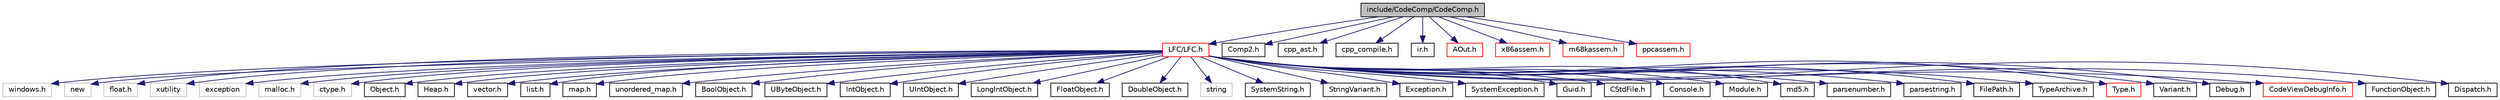 digraph G
{
  edge [fontname="Helvetica",fontsize="10",labelfontname="Helvetica",labelfontsize="10"];
  node [fontname="Helvetica",fontsize="10",shape=record];
  Node1 [label="include/CodeComp/CodeComp.h",height=0.2,width=0.4,color="black", fillcolor="grey75", style="filled" fontcolor="black"];
  Node1 -> Node2 [color="midnightblue",fontsize="10",style="solid",fontname="Helvetica"];
  Node2 [label="LFC/LFC.h",height=0.2,width=0.4,color="red", fillcolor="white", style="filled",URL="$_l_f_c_8h.html"];
  Node2 -> Node3 [color="midnightblue",fontsize="10",style="solid",fontname="Helvetica"];
  Node3 [label="windows.h",height=0.2,width=0.4,color="grey75", fillcolor="white", style="filled"];
  Node2 -> Node4 [color="midnightblue",fontsize="10",style="solid",fontname="Helvetica"];
  Node4 [label="new",height=0.2,width=0.4,color="grey75", fillcolor="white", style="filled"];
  Node2 -> Node5 [color="midnightblue",fontsize="10",style="solid",fontname="Helvetica"];
  Node5 [label="float.h",height=0.2,width=0.4,color="grey75", fillcolor="white", style="filled"];
  Node2 -> Node6 [color="midnightblue",fontsize="10",style="solid",fontname="Helvetica"];
  Node6 [label="xutility",height=0.2,width=0.4,color="grey75", fillcolor="white", style="filled"];
  Node2 -> Node7 [color="midnightblue",fontsize="10",style="solid",fontname="Helvetica"];
  Node7 [label="exception",height=0.2,width=0.4,color="grey75", fillcolor="white", style="filled"];
  Node2 -> Node8 [color="midnightblue",fontsize="10",style="solid",fontname="Helvetica"];
  Node8 [label="malloc.h",height=0.2,width=0.4,color="grey75", fillcolor="white", style="filled"];
  Node2 -> Node9 [color="midnightblue",fontsize="10",style="solid",fontname="Helvetica"];
  Node9 [label="ctype.h",height=0.2,width=0.4,color="grey75", fillcolor="white", style="filled"];
  Node2 -> Node10 [color="midnightblue",fontsize="10",style="solid",fontname="Helvetica"];
  Node10 [label="Object.h",height=0.2,width=0.4,color="black", fillcolor="white", style="filled",URL="$_object_8h.html"];
  Node2 -> Node11 [color="midnightblue",fontsize="10",style="solid",fontname="Helvetica"];
  Node11 [label="Heap.h",height=0.2,width=0.4,color="black", fillcolor="white", style="filled",URL="$_heap_8h.html"];
  Node2 -> Node12 [color="midnightblue",fontsize="10",style="solid",fontname="Helvetica"];
  Node12 [label="vector.h",height=0.2,width=0.4,color="black", fillcolor="white", style="filled",URL="$vector_8h.html"];
  Node2 -> Node13 [color="midnightblue",fontsize="10",style="solid",fontname="Helvetica"];
  Node13 [label="list.h",height=0.2,width=0.4,color="black", fillcolor="white", style="filled",URL="$list_8h.html"];
  Node2 -> Node14 [color="midnightblue",fontsize="10",style="solid",fontname="Helvetica"];
  Node14 [label="map.h",height=0.2,width=0.4,color="black", fillcolor="white", style="filled",URL="$map_8h.html"];
  Node2 -> Node15 [color="midnightblue",fontsize="10",style="solid",fontname="Helvetica"];
  Node15 [label="unordered_map.h",height=0.2,width=0.4,color="black", fillcolor="white", style="filled",URL="$unordered__map_8h.html"];
  Node2 -> Node16 [color="midnightblue",fontsize="10",style="solid",fontname="Helvetica"];
  Node16 [label="BoolObject.h",height=0.2,width=0.4,color="black", fillcolor="white", style="filled",URL="$_bool_object_8h.html"];
  Node2 -> Node17 [color="midnightblue",fontsize="10",style="solid",fontname="Helvetica"];
  Node17 [label="UByteObject.h",height=0.2,width=0.4,color="black", fillcolor="white", style="filled",URL="$_u_byte_object_8h.html"];
  Node2 -> Node18 [color="midnightblue",fontsize="10",style="solid",fontname="Helvetica"];
  Node18 [label="IntObject.h",height=0.2,width=0.4,color="black", fillcolor="white", style="filled",URL="$_int_object_8h.html"];
  Node2 -> Node19 [color="midnightblue",fontsize="10",style="solid",fontname="Helvetica"];
  Node19 [label="UIntObject.h",height=0.2,width=0.4,color="black", fillcolor="white", style="filled",URL="$_u_int_object_8h.html"];
  Node2 -> Node20 [color="midnightblue",fontsize="10",style="solid",fontname="Helvetica"];
  Node20 [label="LongIntObject.h",height=0.2,width=0.4,color="black", fillcolor="white", style="filled",URL="$_long_int_object_8h.html"];
  Node2 -> Node21 [color="midnightblue",fontsize="10",style="solid",fontname="Helvetica"];
  Node21 [label="FloatObject.h",height=0.2,width=0.4,color="black", fillcolor="white", style="filled",URL="$_float_object_8h.html"];
  Node2 -> Node22 [color="midnightblue",fontsize="10",style="solid",fontname="Helvetica"];
  Node22 [label="DoubleObject.h",height=0.2,width=0.4,color="black", fillcolor="white", style="filled",URL="$_double_object_8h.html"];
  Node2 -> Node23 [color="midnightblue",fontsize="10",style="solid",fontname="Helvetica"];
  Node23 [label="string",height=0.2,width=0.4,color="grey75", fillcolor="white", style="filled"];
  Node2 -> Node24 [color="midnightblue",fontsize="10",style="solid",fontname="Helvetica"];
  Node24 [label="SystemString.h",height=0.2,width=0.4,color="black", fillcolor="white", style="filled",URL="$_system_string_8h.html"];
  Node2 -> Node25 [color="midnightblue",fontsize="10",style="solid",fontname="Helvetica"];
  Node25 [label="StringVariant.h",height=0.2,width=0.4,color="black", fillcolor="white", style="filled",URL="$_string_variant_8h.html"];
  Node2 -> Node26 [color="midnightblue",fontsize="10",style="solid",fontname="Helvetica"];
  Node26 [label="Exception.h",height=0.2,width=0.4,color="black", fillcolor="white", style="filled",URL="$_exception_8h.html"];
  Node2 -> Node27 [color="midnightblue",fontsize="10",style="solid",fontname="Helvetica"];
  Node27 [label="SystemException.h",height=0.2,width=0.4,color="black", fillcolor="white", style="filled",URL="$_system_exception_8h.html"];
  Node2 -> Node28 [color="midnightblue",fontsize="10",style="solid",fontname="Helvetica"];
  Node28 [label="Guid.h",height=0.2,width=0.4,color="black", fillcolor="white", style="filled",URL="$_guid_8h.html"];
  Node2 -> Node29 [color="midnightblue",fontsize="10",style="solid",fontname="Helvetica"];
  Node29 [label="CStdFile.h",height=0.2,width=0.4,color="black", fillcolor="white", style="filled",URL="$_c_std_file_8h.html"];
  Node2 -> Node30 [color="midnightblue",fontsize="10",style="solid",fontname="Helvetica"];
  Node30 [label="Console.h",height=0.2,width=0.4,color="black", fillcolor="white", style="filled",URL="$_console_8h.html"];
  Node2 -> Node31 [color="midnightblue",fontsize="10",style="solid",fontname="Helvetica"];
  Node31 [label="Module.h",height=0.2,width=0.4,color="black", fillcolor="white", style="filled",URL="$_module_8h.html"];
  Node2 -> Node32 [color="midnightblue",fontsize="10",style="solid",fontname="Helvetica"];
  Node32 [label="md5.h",height=0.2,width=0.4,color="black", fillcolor="white", style="filled",URL="$md5_8h.html"];
  Node2 -> Node33 [color="midnightblue",fontsize="10",style="solid",fontname="Helvetica"];
  Node33 [label="parsenumber.h",height=0.2,width=0.4,color="black", fillcolor="white", style="filled",URL="$parsenumber_8h.html"];
  Node2 -> Node34 [color="midnightblue",fontsize="10",style="solid",fontname="Helvetica"];
  Node34 [label="parsestring.h",height=0.2,width=0.4,color="black", fillcolor="white", style="filled",URL="$parsestring_8h.html"];
  Node2 -> Node35 [color="midnightblue",fontsize="10",style="solid",fontname="Helvetica"];
  Node35 [label="FilePath.h",height=0.2,width=0.4,color="black", fillcolor="white", style="filled",URL="$_file_path_8h.html"];
  Node2 -> Node36 [color="midnightblue",fontsize="10",style="solid",fontname="Helvetica"];
  Node36 [label="TypeArchive.h",height=0.2,width=0.4,color="black", fillcolor="white", style="filled",URL="$_type_archive_8h.html"];
  Node2 -> Node37 [color="midnightblue",fontsize="10",style="solid",fontname="Helvetica"];
  Node37 [label="Type.h",height=0.2,width=0.4,color="red", fillcolor="white", style="filled",URL="$_type_8h.html"];
  Node2 -> Node38 [color="midnightblue",fontsize="10",style="solid",fontname="Helvetica"];
  Node38 [label="Variant.h",height=0.2,width=0.4,color="black", fillcolor="white", style="filled",URL="$_variant_8h.html"];
  Node2 -> Node39 [color="midnightblue",fontsize="10",style="solid",fontname="Helvetica"];
  Node39 [label="Debug.h",height=0.2,width=0.4,color="black", fillcolor="white", style="filled",URL="$_debug_8h.html"];
  Node2 -> Node40 [color="midnightblue",fontsize="10",style="solid",fontname="Helvetica"];
  Node40 [label="CodeViewDebugInfo.h",height=0.2,width=0.4,color="red", fillcolor="white", style="filled",URL="$_code_view_debug_info_8h.html"];
  Node2 -> Node41 [color="midnightblue",fontsize="10",style="solid",fontname="Helvetica"];
  Node41 [label="FunctionObject.h",height=0.2,width=0.4,color="black", fillcolor="white", style="filled",URL="$_function_object_8h.html"];
  Node2 -> Node42 [color="midnightblue",fontsize="10",style="solid",fontname="Helvetica"];
  Node42 [label="Dispatch.h",height=0.2,width=0.4,color="black", fillcolor="white", style="filled",URL="$_dispatch_8h.html"];
  Node1 -> Node43 [color="midnightblue",fontsize="10",style="solid",fontname="Helvetica"];
  Node43 [label="Comp2.h",height=0.2,width=0.4,color="black", fillcolor="white", style="filled",URL="$_comp2_8h.html"];
  Node1 -> Node44 [color="midnightblue",fontsize="10",style="solid",fontname="Helvetica"];
  Node44 [label="cpp_ast.h",height=0.2,width=0.4,color="black", fillcolor="white", style="filled",URL="$cpp__ast_8h.html"];
  Node1 -> Node45 [color="midnightblue",fontsize="10",style="solid",fontname="Helvetica"];
  Node45 [label="cpp_compile.h",height=0.2,width=0.4,color="black", fillcolor="white", style="filled",URL="$cpp__compile_8h.html"];
  Node1 -> Node46 [color="midnightblue",fontsize="10",style="solid",fontname="Helvetica"];
  Node46 [label="ir.h",height=0.2,width=0.4,color="black", fillcolor="white", style="filled",URL="$ir_8h.html"];
  Node1 -> Node47 [color="midnightblue",fontsize="10",style="solid",fontname="Helvetica"];
  Node47 [label="AOut.h",height=0.2,width=0.4,color="red", fillcolor="white", style="filled",URL="$_a_out_8h.html"];
  Node1 -> Node48 [color="midnightblue",fontsize="10",style="solid",fontname="Helvetica"];
  Node48 [label="x86assem.h",height=0.2,width=0.4,color="red", fillcolor="white", style="filled",URL="$x86assem_8h.html"];
  Node1 -> Node49 [color="midnightblue",fontsize="10",style="solid",fontname="Helvetica"];
  Node49 [label="m68kassem.h",height=0.2,width=0.4,color="red", fillcolor="white", style="filled",URL="$m68kassem_8h.html"];
  Node1 -> Node50 [color="midnightblue",fontsize="10",style="solid",fontname="Helvetica"];
  Node50 [label="ppcassem.h",height=0.2,width=0.4,color="red", fillcolor="white", style="filled",URL="$ppcassem_8h.html"];
}
